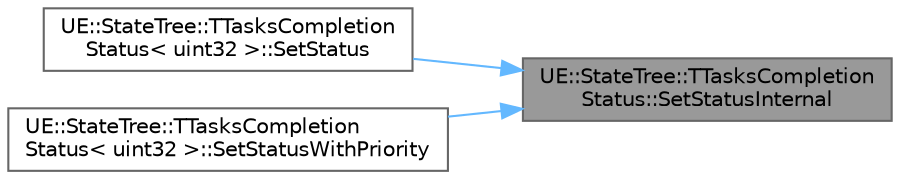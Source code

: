 digraph "UE::StateTree::TTasksCompletionStatus::SetStatusInternal"
{
 // INTERACTIVE_SVG=YES
 // LATEX_PDF_SIZE
  bgcolor="transparent";
  edge [fontname=Helvetica,fontsize=10,labelfontname=Helvetica,labelfontsize=10];
  node [fontname=Helvetica,fontsize=10,shape=box,height=0.2,width=0.4];
  rankdir="RL";
  Node1 [id="Node000001",label="UE::StateTree::TTasksCompletion\lStatus::SetStatusInternal",height=0.2,width=0.4,color="gray40", fillcolor="grey60", style="filled", fontcolor="black",tooltip=" "];
  Node1 -> Node2 [id="edge1_Node000001_Node000002",dir="back",color="steelblue1",style="solid",tooltip=" "];
  Node2 [id="Node000002",label="UE::StateTree::TTasksCompletion\lStatus\< uint32 \>::SetStatus",height=0.2,width=0.4,color="grey40", fillcolor="white", style="filled",URL="$db/dff/structUE_1_1StateTree_1_1TTasksCompletionStatus.html#a7f4197ad250654a0444457486b163858",tooltip=" "];
  Node1 -> Node3 [id="edge2_Node000001_Node000003",dir="back",color="steelblue1",style="solid",tooltip=" "];
  Node3 [id="Node000003",label="UE::StateTree::TTasksCompletion\lStatus\< uint32 \>::SetStatusWithPriority",height=0.2,width=0.4,color="grey40", fillcolor="white", style="filled",URL="$db/dff/structUE_1_1StateTree_1_1TTasksCompletionStatus.html#ac9bb612f9e1c80a88ae5a7858bd41b37",tooltip=" "];
}
